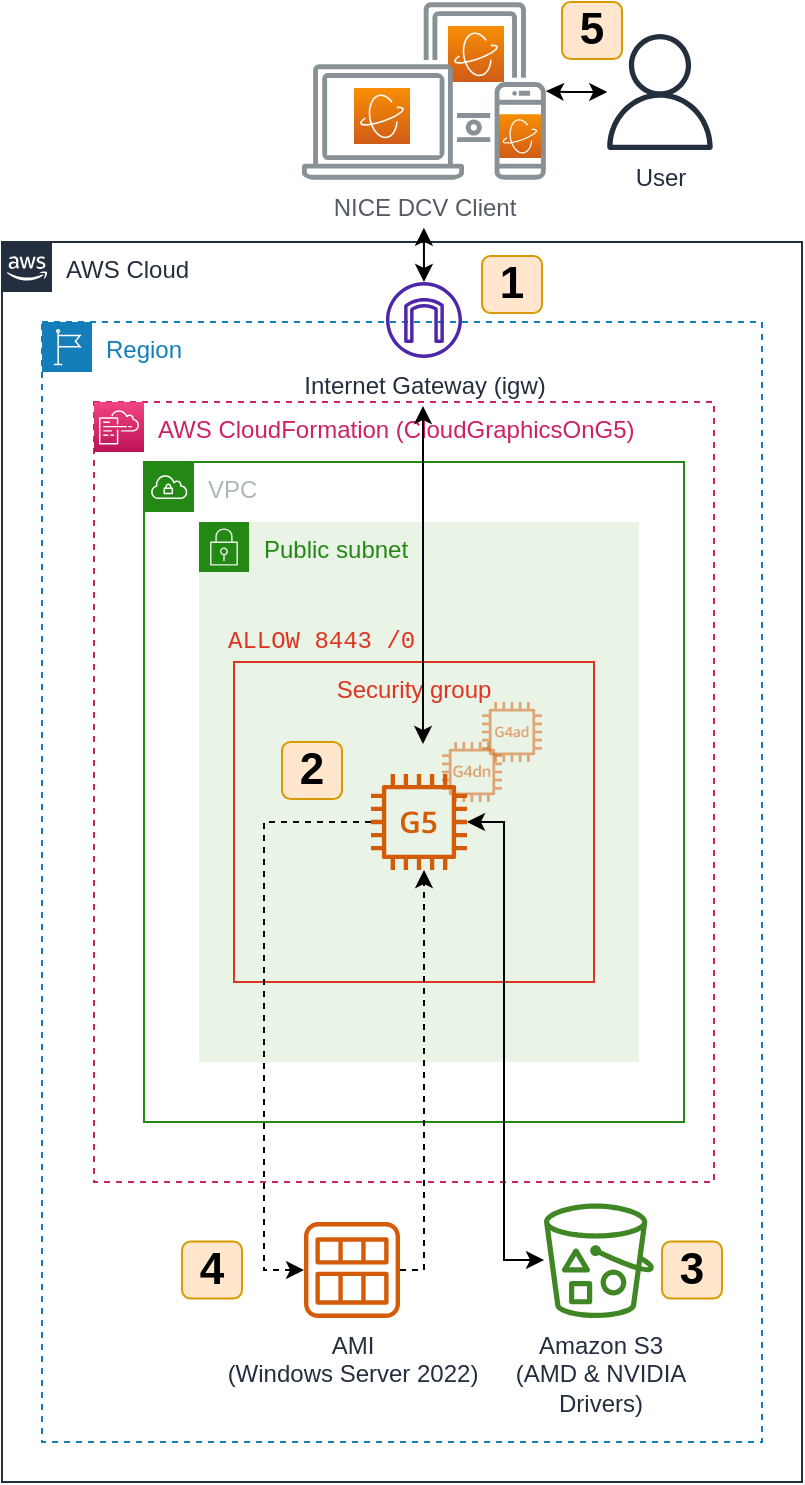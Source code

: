 <mxfile version="20.8.16" type="device"><diagram id="Ht1M8jgEwFfnCIfOTk4-" name="Page-1"><mxGraphModel dx="943" dy="1105" grid="1" gridSize="10" guides="1" tooltips="1" connect="1" arrows="1" fold="1" page="1" pageScale="1" pageWidth="1169" pageHeight="827" math="0" shadow="0"><root><mxCell id="0"/><mxCell id="1" parent="0"/><mxCell id="VV7PKbn4YZ10Wz0xjo53-1" value="AWS Cloud" style="points=[[0,0],[0.25,0],[0.5,0],[0.75,0],[1,0],[1,0.25],[1,0.5],[1,0.75],[1,1],[0.75,1],[0.5,1],[0.25,1],[0,1],[0,0.75],[0,0.5],[0,0.25]];outlineConnect=0;gradientColor=none;html=1;whiteSpace=wrap;fontSize=12;fontStyle=0;container=1;pointerEvents=0;collapsible=0;recursiveResize=0;shape=mxgraph.aws4.group;grIcon=mxgraph.aws4.group_aws_cloud_alt;strokeColor=#232F3E;fillColor=none;verticalAlign=top;align=left;spacingLeft=30;fontColor=#232F3E;dashed=0;" parent="1" vertex="1"><mxGeometry x="80" y="120" width="400" height="620" as="geometry"/></mxCell><mxCell id="VV7PKbn4YZ10Wz0xjo53-2" value="Region" style="points=[[0,0],[0.25,0],[0.5,0],[0.75,0],[1,0],[1,0.25],[1,0.5],[1,0.75],[1,1],[0.75,1],[0.5,1],[0.25,1],[0,1],[0,0.75],[0,0.5],[0,0.25]];outlineConnect=0;gradientColor=none;html=1;whiteSpace=wrap;fontSize=12;fontStyle=0;container=1;pointerEvents=0;collapsible=0;recursiveResize=0;shape=mxgraph.aws4.group;grIcon=mxgraph.aws4.group_region;strokeColor=#147EBA;fillColor=none;verticalAlign=top;align=left;spacingLeft=30;fontColor=#147EBA;dashed=1;" parent="VV7PKbn4YZ10Wz0xjo53-1" vertex="1"><mxGeometry x="20" y="40" width="360" height="560" as="geometry"/></mxCell><mxCell id="VV7PKbn4YZ10Wz0xjo53-40" value="AMI &lt;br&gt;(Windows Server 2022)" style="sketch=0;outlineConnect=0;fontColor=#232F3E;gradientColor=none;fillColor=#D45B07;strokeColor=none;dashed=0;verticalLabelPosition=bottom;verticalAlign=top;align=center;html=1;fontSize=12;fontStyle=0;aspect=fixed;pointerEvents=1;shape=mxgraph.aws4.ami;" parent="VV7PKbn4YZ10Wz0xjo53-2" vertex="1"><mxGeometry x="131" y="450" width="48" height="48" as="geometry"/></mxCell><mxCell id="VV7PKbn4YZ10Wz0xjo53-46" value="Amazon S3&lt;br&gt;(AMD &amp;amp; NVIDIA&lt;br&gt;Drivers)" style="sketch=0;outlineConnect=0;fontColor=#232F3E;gradientColor=none;fillColor=#3F8624;strokeColor=none;dashed=0;verticalLabelPosition=bottom;verticalAlign=top;align=center;html=1;fontSize=12;fontStyle=0;aspect=fixed;pointerEvents=1;shape=mxgraph.aws4.bucket_with_objects;" parent="VV7PKbn4YZ10Wz0xjo53-2" vertex="1"><mxGeometry x="251" y="440.8" width="55" height="57.2" as="geometry"/></mxCell><mxCell id="VV7PKbn4YZ10Wz0xjo53-71" value="" style="group" parent="VV7PKbn4YZ10Wz0xjo53-2" vertex="1" connectable="0"><mxGeometry x="26" y="40" width="310" height="390" as="geometry"/></mxCell><mxCell id="VV7PKbn4YZ10Wz0xjo53-72" value="AWS CloudFormation (CloudGraphicsOnG5)" style="points=[[0,0],[0.25,0],[0.5,0],[0.75,0],[1,0],[1,0.25],[1,0.5],[1,0.75],[1,1],[0.75,1],[0.5,1],[0.25,1],[0,1],[0,0.75],[0,0.5],[0,0.25]];outlineConnect=0;gradientColor=none;html=1;whiteSpace=wrap;fontSize=12;fontStyle=0;container=0;pointerEvents=0;collapsible=0;recursiveResize=0;shape=mxgraph.aws4.group;grIcon=mxgraph.aws4.group_aws_step_functions_workflow;strokeColor=#CD2264;fillColor=none;verticalAlign=top;align=left;spacingLeft=30;fontColor=#CD2264;dashed=1;" parent="VV7PKbn4YZ10Wz0xjo53-71" vertex="1"><mxGeometry width="310" height="390" as="geometry"/></mxCell><mxCell id="VV7PKbn4YZ10Wz0xjo53-73" value="" style="sketch=0;points=[[0,0,0],[0.25,0,0],[0.5,0,0],[0.75,0,0],[1,0,0],[0,1,0],[0.25,1,0],[0.5,1,0],[0.75,1,0],[1,1,0],[0,0.25,0],[0,0.5,0],[0,0.75,0],[1,0.25,0],[1,0.5,0],[1,0.75,0]];points=[[0,0,0],[0.25,0,0],[0.5,0,0],[0.75,0,0],[1,0,0],[0,1,0],[0.25,1,0],[0.5,1,0],[0.75,1,0],[1,1,0],[0,0.25,0],[0,0.5,0],[0,0.75,0],[1,0.25,0],[1,0.5,0],[1,0.75,0]];outlineConnect=0;fontColor=#232F3E;gradientColor=#F34482;gradientDirection=north;fillColor=#BC1356;strokeColor=#ffffff;dashed=0;verticalLabelPosition=bottom;verticalAlign=top;align=center;html=1;fontSize=12;fontStyle=0;aspect=fixed;shape=mxgraph.aws4.resourceIcon;resIcon=mxgraph.aws4.cloudformation;" parent="VV7PKbn4YZ10Wz0xjo53-71" vertex="1"><mxGeometry width="25" height="25" as="geometry"/></mxCell><mxCell id="VV7PKbn4YZ10Wz0xjo53-36" value="VPC" style="points=[[0,0],[0.25,0],[0.5,0],[0.75,0],[1,0],[1,0.25],[1,0.5],[1,0.75],[1,1],[0.75,1],[0.5,1],[0.25,1],[0,1],[0,0.75],[0,0.5],[0,0.25]];outlineConnect=0;gradientColor=none;html=1;whiteSpace=wrap;fontSize=12;fontStyle=0;container=1;pointerEvents=0;collapsible=0;recursiveResize=0;shape=mxgraph.aws4.group;grIcon=mxgraph.aws4.group_vpc;strokeColor=#248814;fillColor=none;verticalAlign=top;align=left;spacingLeft=30;fontColor=#AAB7B8;dashed=0;" parent="VV7PKbn4YZ10Wz0xjo53-71" vertex="1"><mxGeometry x="25" y="30" width="270" height="330" as="geometry"/></mxCell><mxCell id="VV7PKbn4YZ10Wz0xjo53-37" value="Public subnet" style="points=[[0,0],[0.25,0],[0.5,0],[0.75,0],[1,0],[1,0.25],[1,0.5],[1,0.75],[1,1],[0.75,1],[0.5,1],[0.25,1],[0,1],[0,0.75],[0,0.5],[0,0.25]];outlineConnect=0;gradientColor=none;html=1;whiteSpace=wrap;fontSize=12;fontStyle=0;container=1;pointerEvents=0;collapsible=0;recursiveResize=0;shape=mxgraph.aws4.group;grIcon=mxgraph.aws4.group_security_group;grStroke=0;strokeColor=#248814;fillColor=#E9F3E6;verticalAlign=top;align=left;spacingLeft=30;fontColor=#248814;dashed=0;" parent="VV7PKbn4YZ10Wz0xjo53-36" vertex="1"><mxGeometry x="27.5" y="30" width="220" height="270" as="geometry"/></mxCell><mxCell id="VV7PKbn4YZ10Wz0xjo53-78" value="&lt;font face=&quot;Courier New&quot;&gt;&lt;br&gt;ALLOW 8443 /0&lt;/font&gt;" style="text;whiteSpace=wrap;html=1;fontColor=#DD3522;" parent="VV7PKbn4YZ10Wz0xjo53-37" vertex="1"><mxGeometry x="12.5" y="30" width="110" height="40" as="geometry"/></mxCell><mxCell id="VV7PKbn4YZ10Wz0xjo53-38" value="Security group" style="fillColor=none;strokeColor=#DD3522;verticalAlign=top;fontStyle=0;fontColor=#DD3522;" parent="VV7PKbn4YZ10Wz0xjo53-71" vertex="1"><mxGeometry x="70" y="130" width="180" height="160" as="geometry"/></mxCell><mxCell id="VV7PKbn4YZ10Wz0xjo53-6" value="" style="sketch=0;outlineConnect=0;fontColor=#232F3E;gradientColor=none;fillColor=#D45B07;strokeColor=none;dashed=0;verticalLabelPosition=bottom;verticalAlign=top;align=center;html=1;fontSize=12;fontStyle=0;aspect=fixed;pointerEvents=1;shape=mxgraph.aws4.ec2_g5_instance;" parent="VV7PKbn4YZ10Wz0xjo53-71" vertex="1"><mxGeometry x="138.5" y="186" width="48" height="48" as="geometry"/></mxCell><mxCell id="VV7PKbn4YZ10Wz0xjo53-131" value="" style="sketch=0;outlineConnect=0;fontColor=#232F3E;gradientColor=none;fillColor=#D45B07;strokeColor=none;dashed=0;verticalLabelPosition=bottom;verticalAlign=top;align=center;html=1;fontSize=12;fontStyle=0;aspect=fixed;pointerEvents=1;shape=mxgraph.aws4.g4dn;fontFamily=Helvetica;opacity=50;" parent="VV7PKbn4YZ10Wz0xjo53-71" vertex="1"><mxGeometry x="174" y="170" width="30" height="30" as="geometry"/></mxCell><mxCell id="VV7PKbn4YZ10Wz0xjo53-130" value="" style="sketch=0;outlineConnect=0;fontColor=#232F3E;gradientColor=none;fillColor=#D45B07;strokeColor=none;dashed=0;verticalLabelPosition=bottom;verticalAlign=top;align=center;html=1;fontSize=12;fontStyle=0;aspect=fixed;pointerEvents=1;shape=mxgraph.aws4.g4ad_instance;fontFamily=Helvetica;opacity=50;" parent="VV7PKbn4YZ10Wz0xjo53-71" vertex="1"><mxGeometry x="194" y="150" width="30" height="30" as="geometry"/></mxCell><mxCell id="VV7PKbn4YZ10Wz0xjo53-133" value="2" style="rounded=1;whiteSpace=wrap;html=1;fillColor=#ffe6cc;strokeColor=#d79b00;fontStyle=1;fontSize=22;labelBackgroundColor=none;glass=0;shadow=0;" parent="VV7PKbn4YZ10Wz0xjo53-71" vertex="1"><mxGeometry x="94" y="170" width="30" height="28.5" as="geometry"/></mxCell><mxCell id="VV7PKbn4YZ10Wz0xjo53-99" style="edgeStyle=orthogonalEdgeStyle;rounded=0;orthogonalLoop=1;jettySize=auto;html=1;fontFamily=Helvetica;fontColor=#DD3522;sourcePerimeterSpacing=0;dashed=1;" parent="VV7PKbn4YZ10Wz0xjo53-2" source="VV7PKbn4YZ10Wz0xjo53-6" target="VV7PKbn4YZ10Wz0xjo53-40" edge="1"><mxGeometry relative="1" as="geometry"><Array as="points"><mxPoint x="111" y="250"/></Array></mxGeometry></mxCell><mxCell id="VV7PKbn4YZ10Wz0xjo53-100" style="edgeStyle=orthogonalEdgeStyle;rounded=0;orthogonalLoop=1;jettySize=auto;html=1;dashed=1;fontFamily=Helvetica;fontColor=#DD3522;sourcePerimeterSpacing=0;" parent="VV7PKbn4YZ10Wz0xjo53-2" source="VV7PKbn4YZ10Wz0xjo53-40" target="VV7PKbn4YZ10Wz0xjo53-6" edge="1"><mxGeometry relative="1" as="geometry"><Array as="points"><mxPoint x="191" y="474"/></Array></mxGeometry></mxCell><mxCell id="VV7PKbn4YZ10Wz0xjo53-104" style="edgeStyle=orthogonalEdgeStyle;rounded=0;orthogonalLoop=1;jettySize=auto;html=1;fontFamily=Helvetica;fontColor=#DD3522;sourcePerimeterSpacing=0;startArrow=classic;startFill=1;" parent="VV7PKbn4YZ10Wz0xjo53-2" source="VV7PKbn4YZ10Wz0xjo53-6" target="VV7PKbn4YZ10Wz0xjo53-46" edge="1"><mxGeometry relative="1" as="geometry"><Array as="points"><mxPoint x="231" y="250"/><mxPoint x="231" y="469"/></Array></mxGeometry></mxCell><mxCell id="VV7PKbn4YZ10Wz0xjo53-134" value="4" style="rounded=1;whiteSpace=wrap;html=1;fillColor=#ffe6cc;strokeColor=#d79b00;fontStyle=1;fontSize=22;labelBackgroundColor=none;glass=0;shadow=0;" parent="VV7PKbn4YZ10Wz0xjo53-2" vertex="1"><mxGeometry x="70" y="459.75" width="30" height="28.5" as="geometry"/></mxCell><mxCell id="VV7PKbn4YZ10Wz0xjo53-135" value="3" style="rounded=1;whiteSpace=wrap;html=1;fillColor=#ffe6cc;strokeColor=#d79b00;fontStyle=1;fontSize=22;labelBackgroundColor=none;glass=0;shadow=0;" parent="VV7PKbn4YZ10Wz0xjo53-2" vertex="1"><mxGeometry x="310" y="459.75" width="30" height="28.5" as="geometry"/></mxCell><mxCell id="VV7PKbn4YZ10Wz0xjo53-95" style="edgeStyle=orthogonalEdgeStyle;rounded=0;orthogonalLoop=1;jettySize=auto;html=1;fontFamily=Helvetica;fontColor=#DD3522;sourcePerimeterSpacing=24;startArrow=classic;startFill=1;" parent="VV7PKbn4YZ10Wz0xjo53-1" source="VV7PKbn4YZ10Wz0xjo53-47" edge="1"><mxGeometry relative="1" as="geometry"><mxPoint x="210.5" y="251" as="targetPoint"/></mxGeometry></mxCell><mxCell id="VV7PKbn4YZ10Wz0xjo53-47" value="Internet Gateway (igw)" style="sketch=0;outlineConnect=0;fontColor=#232F3E;gradientColor=none;fillColor=#4D27AA;strokeColor=none;dashed=0;verticalLabelPosition=bottom;verticalAlign=top;align=center;html=1;fontSize=12;fontStyle=0;aspect=fixed;pointerEvents=1;shape=mxgraph.aws4.internet_gateway;" parent="VV7PKbn4YZ10Wz0xjo53-1" vertex="1"><mxGeometry x="192" y="20" width="38" height="38" as="geometry"/></mxCell><mxCell id="VV7PKbn4YZ10Wz0xjo53-132" value="1" style="rounded=1;whiteSpace=wrap;html=1;fillColor=#ffe6cc;strokeColor=#d79b00;fontStyle=1;fontSize=22;labelBackgroundColor=none;glass=0;shadow=0;" parent="VV7PKbn4YZ10Wz0xjo53-1" vertex="1"><mxGeometry x="240" y="7" width="30" height="28.5" as="geometry"/></mxCell><mxCell id="VV7PKbn4YZ10Wz0xjo53-90" style="edgeStyle=orthogonalEdgeStyle;rounded=0;orthogonalLoop=1;jettySize=auto;html=1;fontFamily=Helvetica;fontColor=#DD3522;startArrow=classic;startFill=1;" parent="1" source="VV7PKbn4YZ10Wz0xjo53-80" target="VV7PKbn4YZ10Wz0xjo53-84" edge="1"><mxGeometry relative="1" as="geometry"/></mxCell><mxCell id="VV7PKbn4YZ10Wz0xjo53-80" value="User" style="sketch=0;outlineConnect=0;fontColor=#232F3E;gradientColor=none;fillColor=#232F3D;strokeColor=none;dashed=0;verticalLabelPosition=bottom;verticalAlign=top;align=center;html=1;fontSize=12;fontStyle=0;aspect=fixed;pointerEvents=1;shape=mxgraph.aws4.user;fontFamily=Helvetica;" parent="1" vertex="1"><mxGeometry x="380" y="16" width="58" height="58" as="geometry"/></mxCell><mxCell id="VV7PKbn4YZ10Wz0xjo53-92" value="" style="group" parent="1" vertex="1" connectable="0"><mxGeometry x="230" width="121.92" height="89" as="geometry"/></mxCell><mxCell id="VV7PKbn4YZ10Wz0xjo53-87" value="" style="sketch=0;points=[[0,0,0],[0.25,0,0],[0.5,0,0],[0.75,0,0],[1,0,0],[0,1,0],[0.25,1,0],[0.5,1,0],[0.75,1,0],[1,1,0],[0,0.25,0],[0,0.5,0],[0,0.75,0],[1,0.25,0],[1,0.5,0],[1,0.75,0]];outlineConnect=0;fontColor=#232F3E;gradientColor=#F78E04;gradientDirection=north;fillColor=#D05C17;strokeColor=#ffffff;dashed=0;verticalLabelPosition=bottom;verticalAlign=top;align=center;html=1;fontSize=12;fontStyle=0;aspect=fixed;shape=mxgraph.aws4.resourceIcon;resIcon=mxgraph.aws4.nice_dcv;fontFamily=Helvetica;" parent="VV7PKbn4YZ10Wz0xjo53-92" vertex="1"><mxGeometry x="98" y="56.08" width="21.92" height="21.92" as="geometry"/></mxCell><mxCell id="VV7PKbn4YZ10Wz0xjo53-81" value="" style="sketch=0;points=[[0,0,0],[0.25,0,0],[0.5,0,0],[0.75,0,0],[1,0,0],[0,1,0],[0.25,1,0],[0.5,1,0],[0.75,1,0],[1,1,0],[0,0.25,0],[0,0.5,0],[0,0.75,0],[1,0.25,0],[1,0.5,0],[1,0.75,0]];outlineConnect=0;fontColor=#232F3E;gradientColor=#F78E04;gradientDirection=north;fillColor=#D05C17;strokeColor=#ffffff;dashed=0;verticalLabelPosition=bottom;verticalAlign=top;align=center;html=1;fontSize=12;fontStyle=0;aspect=fixed;shape=mxgraph.aws4.resourceIcon;resIcon=mxgraph.aws4.nice_dcv;fontFamily=Helvetica;" parent="VV7PKbn4YZ10Wz0xjo53-92" vertex="1"><mxGeometry x="73" y="12" width="28" height="28" as="geometry"/></mxCell><mxCell id="VV7PKbn4YZ10Wz0xjo53-84" value="NICE DCV Client" style="sketch=0;outlineConnect=0;gradientColor=none;fontColor=#545B64;strokeColor=none;fillColor=#879196;dashed=0;verticalLabelPosition=bottom;verticalAlign=top;align=center;html=1;fontSize=12;fontStyle=0;aspect=fixed;shape=mxgraph.aws4.illustration_devices;pointerEvents=1;fontFamily=Helvetica;" parent="VV7PKbn4YZ10Wz0xjo53-92" vertex="1"><mxGeometry width="121.92" height="89" as="geometry"/></mxCell><mxCell id="VV7PKbn4YZ10Wz0xjo53-85" value="" style="sketch=0;points=[[0,0,0],[0.25,0,0],[0.5,0,0],[0.75,0,0],[1,0,0],[0,1,0],[0.25,1,0],[0.5,1,0],[0.75,1,0],[1,1,0],[0,0.25,0],[0,0.5,0],[0,0.75,0],[1,0.25,0],[1,0.5,0],[1,0.75,0]];outlineConnect=0;fontColor=#232F3E;gradientColor=#F78E04;gradientDirection=north;fillColor=#D05C17;strokeColor=#ffffff;dashed=0;verticalLabelPosition=bottom;verticalAlign=top;align=center;html=1;fontSize=12;fontStyle=0;aspect=fixed;shape=mxgraph.aws4.resourceIcon;resIcon=mxgraph.aws4.nice_dcv;fontFamily=Helvetica;" parent="VV7PKbn4YZ10Wz0xjo53-92" vertex="1"><mxGeometry x="26" y="43" width="28" height="28" as="geometry"/></mxCell><mxCell id="VV7PKbn4YZ10Wz0xjo53-93" style="edgeStyle=orthogonalEdgeStyle;rounded=0;orthogonalLoop=1;jettySize=auto;html=1;fontFamily=Helvetica;fontColor=#DD3522;sourcePerimeterSpacing=24;startArrow=classic;startFill=1;" parent="1" source="VV7PKbn4YZ10Wz0xjo53-84" target="VV7PKbn4YZ10Wz0xjo53-47" edge="1"><mxGeometry relative="1" as="geometry"/></mxCell><mxCell id="jzu-r__klpaP89rIrXe2-2" value="5" style="rounded=1;whiteSpace=wrap;html=1;fillColor=#ffe6cc;strokeColor=#d79b00;fontStyle=1;fontSize=22;labelBackgroundColor=none;glass=0;shadow=0;" parent="1" vertex="1"><mxGeometry x="360" width="30" height="28.5" as="geometry"/></mxCell></root></mxGraphModel></diagram></mxfile>
